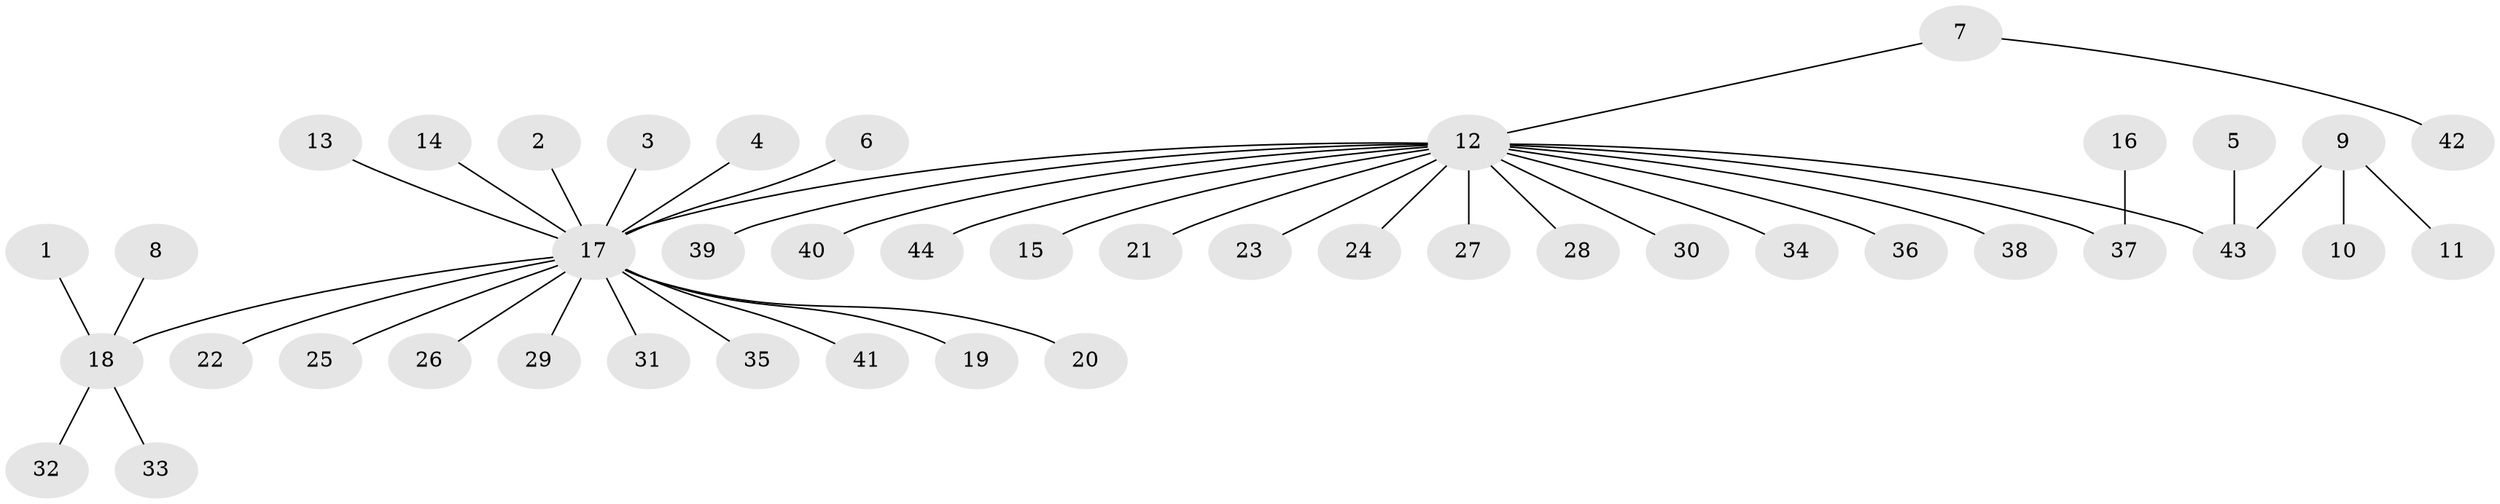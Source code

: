 // original degree distribution, {20: 0.011363636363636364, 3: 0.056818181818181816, 19: 0.011363636363636364, 7: 0.011363636363636364, 1: 0.6704545454545454, 5: 0.022727272727272728, 2: 0.18181818181818182, 4: 0.03409090909090909}
// Generated by graph-tools (version 1.1) at 2025/36/03/04/25 23:36:54]
// undirected, 44 vertices, 43 edges
graph export_dot {
  node [color=gray90,style=filled];
  1;
  2;
  3;
  4;
  5;
  6;
  7;
  8;
  9;
  10;
  11;
  12;
  13;
  14;
  15;
  16;
  17;
  18;
  19;
  20;
  21;
  22;
  23;
  24;
  25;
  26;
  27;
  28;
  29;
  30;
  31;
  32;
  33;
  34;
  35;
  36;
  37;
  38;
  39;
  40;
  41;
  42;
  43;
  44;
  1 -- 18 [weight=1.0];
  2 -- 17 [weight=1.0];
  3 -- 17 [weight=1.0];
  4 -- 17 [weight=1.0];
  5 -- 43 [weight=1.0];
  6 -- 17 [weight=1.0];
  7 -- 12 [weight=1.0];
  7 -- 42 [weight=1.0];
  8 -- 18 [weight=1.0];
  9 -- 10 [weight=1.0];
  9 -- 11 [weight=1.0];
  9 -- 43 [weight=1.0];
  12 -- 15 [weight=1.0];
  12 -- 17 [weight=1.0];
  12 -- 21 [weight=1.0];
  12 -- 23 [weight=1.0];
  12 -- 24 [weight=1.0];
  12 -- 27 [weight=1.0];
  12 -- 28 [weight=1.0];
  12 -- 30 [weight=1.0];
  12 -- 34 [weight=1.0];
  12 -- 36 [weight=1.0];
  12 -- 37 [weight=1.0];
  12 -- 38 [weight=1.0];
  12 -- 39 [weight=1.0];
  12 -- 40 [weight=1.0];
  12 -- 43 [weight=1.0];
  12 -- 44 [weight=1.0];
  13 -- 17 [weight=1.0];
  14 -- 17 [weight=1.0];
  16 -- 37 [weight=1.0];
  17 -- 18 [weight=1.0];
  17 -- 19 [weight=1.0];
  17 -- 20 [weight=1.0];
  17 -- 22 [weight=1.0];
  17 -- 25 [weight=1.0];
  17 -- 26 [weight=1.0];
  17 -- 29 [weight=1.0];
  17 -- 31 [weight=1.0];
  17 -- 35 [weight=1.0];
  17 -- 41 [weight=1.0];
  18 -- 32 [weight=1.0];
  18 -- 33 [weight=1.0];
}
